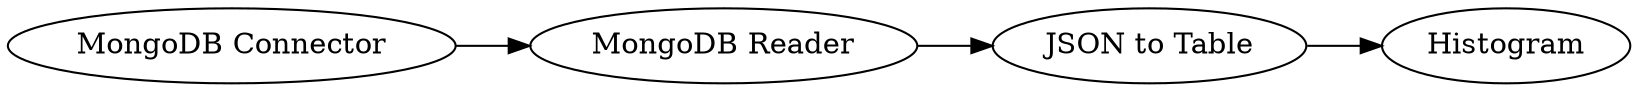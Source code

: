 digraph {
	2 -> 3
	3 -> 4
	1 -> 2
	1 [label="MongoDB Connector"]
	4 [label=Histogram]
	3 [label="JSON to Table"]
	2 [label="MongoDB Reader"]
	rankdir=LR
}
